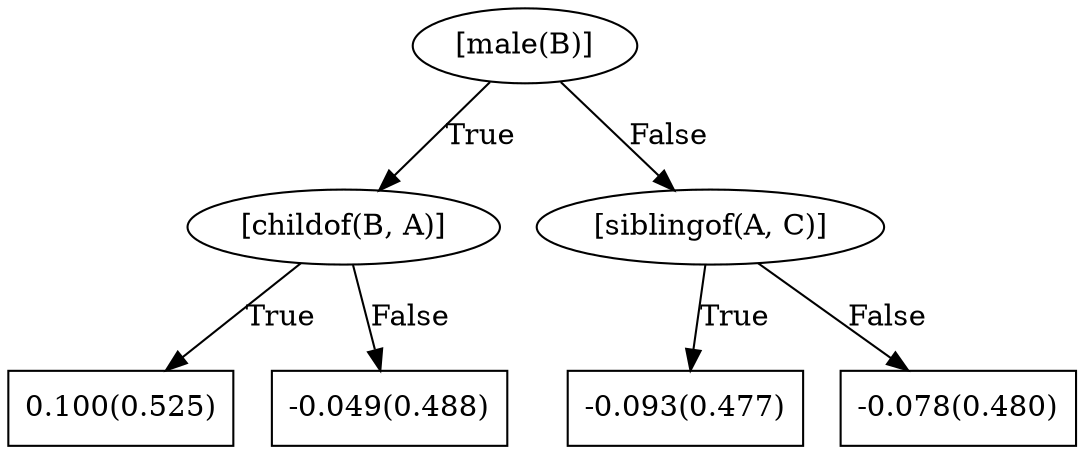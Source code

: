 digraph G{ 
1[label = "[male(B)]"];
1 -> 2[label="True"];
1 -> 3[label="False"];
2[label = "[childof(B, A)]"];
2 -> 4[label="True"];
2 -> 5[label="False"];
4[shape = box,label = "0.100(0.525)"];
5[shape = box,label = "-0.049(0.488)"];
3[label = "[siblingof(A, C)]"];
3 -> 6[label="True"];
3 -> 7[label="False"];
6[shape = box,label = "-0.093(0.477)"];
7[shape = box,label = "-0.078(0.480)"];
}
